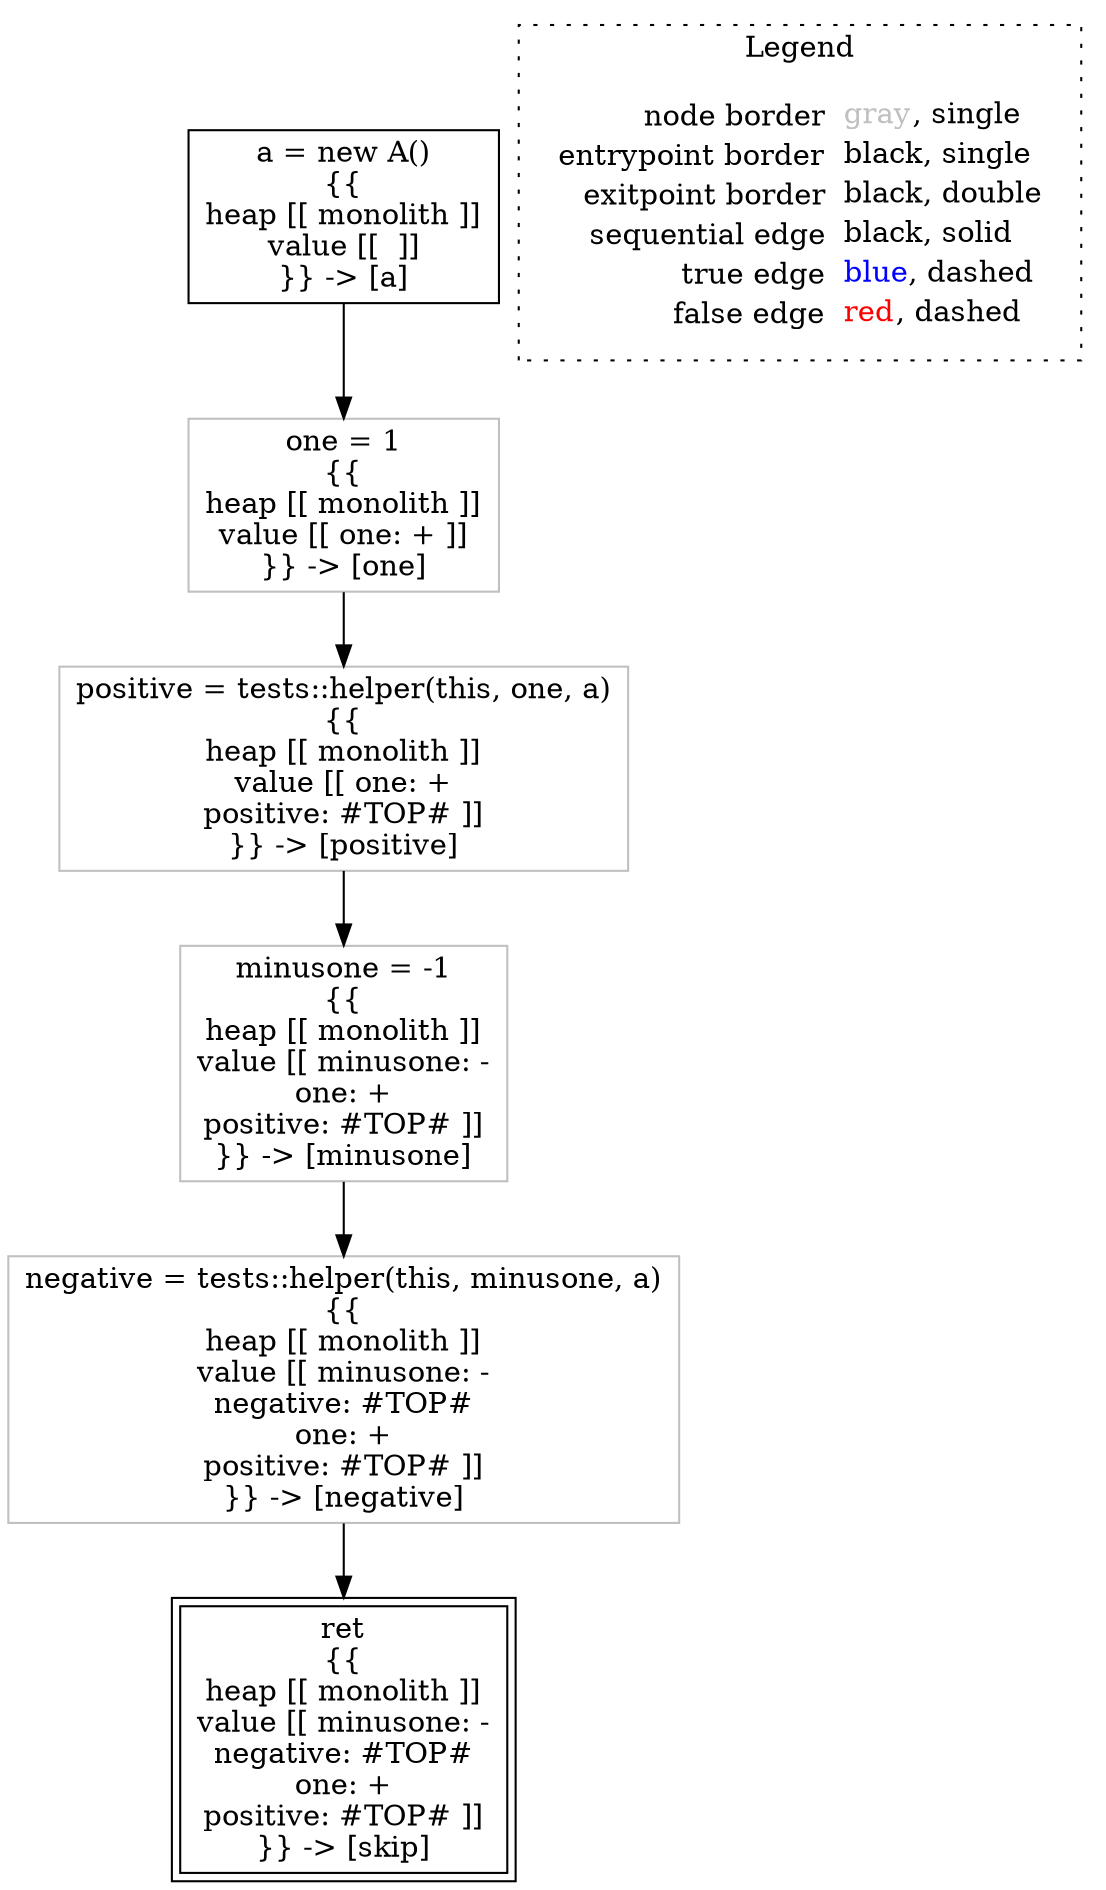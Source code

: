 digraph {
	"node0" [shape="rect",color="black",label=<a = new A()<BR/>{{<BR/>heap [[ monolith ]]<BR/>value [[  ]]<BR/>}} -&gt; [a]>];
	"node1" [shape="rect",color="gray",label=<positive = tests::helper(this, one, a)<BR/>{{<BR/>heap [[ monolith ]]<BR/>value [[ one: +<BR/>positive: #TOP# ]]<BR/>}} -&gt; [positive]>];
	"node2" [shape="rect",color="gray",label=<negative = tests::helper(this, minusone, a)<BR/>{{<BR/>heap [[ monolith ]]<BR/>value [[ minusone: -<BR/>negative: #TOP#<BR/>one: +<BR/>positive: #TOP# ]]<BR/>}} -&gt; [negative]>];
	"node3" [shape="rect",color="gray",label=<one = 1<BR/>{{<BR/>heap [[ monolith ]]<BR/>value [[ one: + ]]<BR/>}} -&gt; [one]>];
	"node4" [shape="rect",color="gray",label=<minusone = -1<BR/>{{<BR/>heap [[ monolith ]]<BR/>value [[ minusone: -<BR/>one: +<BR/>positive: #TOP# ]]<BR/>}} -&gt; [minusone]>];
	"node5" [shape="rect",color="black",peripheries="2",label=<ret<BR/>{{<BR/>heap [[ monolith ]]<BR/>value [[ minusone: -<BR/>negative: #TOP#<BR/>one: +<BR/>positive: #TOP# ]]<BR/>}} -&gt; [skip]>];
	"node0" -> "node3" [color="black"];
	"node1" -> "node4" [color="black"];
	"node2" -> "node5" [color="black"];
	"node3" -> "node1" [color="black"];
	"node4" -> "node2" [color="black"];
subgraph cluster_legend {
	label="Legend";
	style=dotted;
	node [shape=plaintext];
	"legend" [label=<<table border="0" cellpadding="2" cellspacing="0" cellborder="0"><tr><td align="right">node border&nbsp;</td><td align="left"><font color="gray">gray</font>, single</td></tr><tr><td align="right">entrypoint border&nbsp;</td><td align="left"><font color="black">black</font>, single</td></tr><tr><td align="right">exitpoint border&nbsp;</td><td align="left"><font color="black">black</font>, double</td></tr><tr><td align="right">sequential edge&nbsp;</td><td align="left"><font color="black">black</font>, solid</td></tr><tr><td align="right">true edge&nbsp;</td><td align="left"><font color="blue">blue</font>, dashed</td></tr><tr><td align="right">false edge&nbsp;</td><td align="left"><font color="red">red</font>, dashed</td></tr></table>>];
}

}
